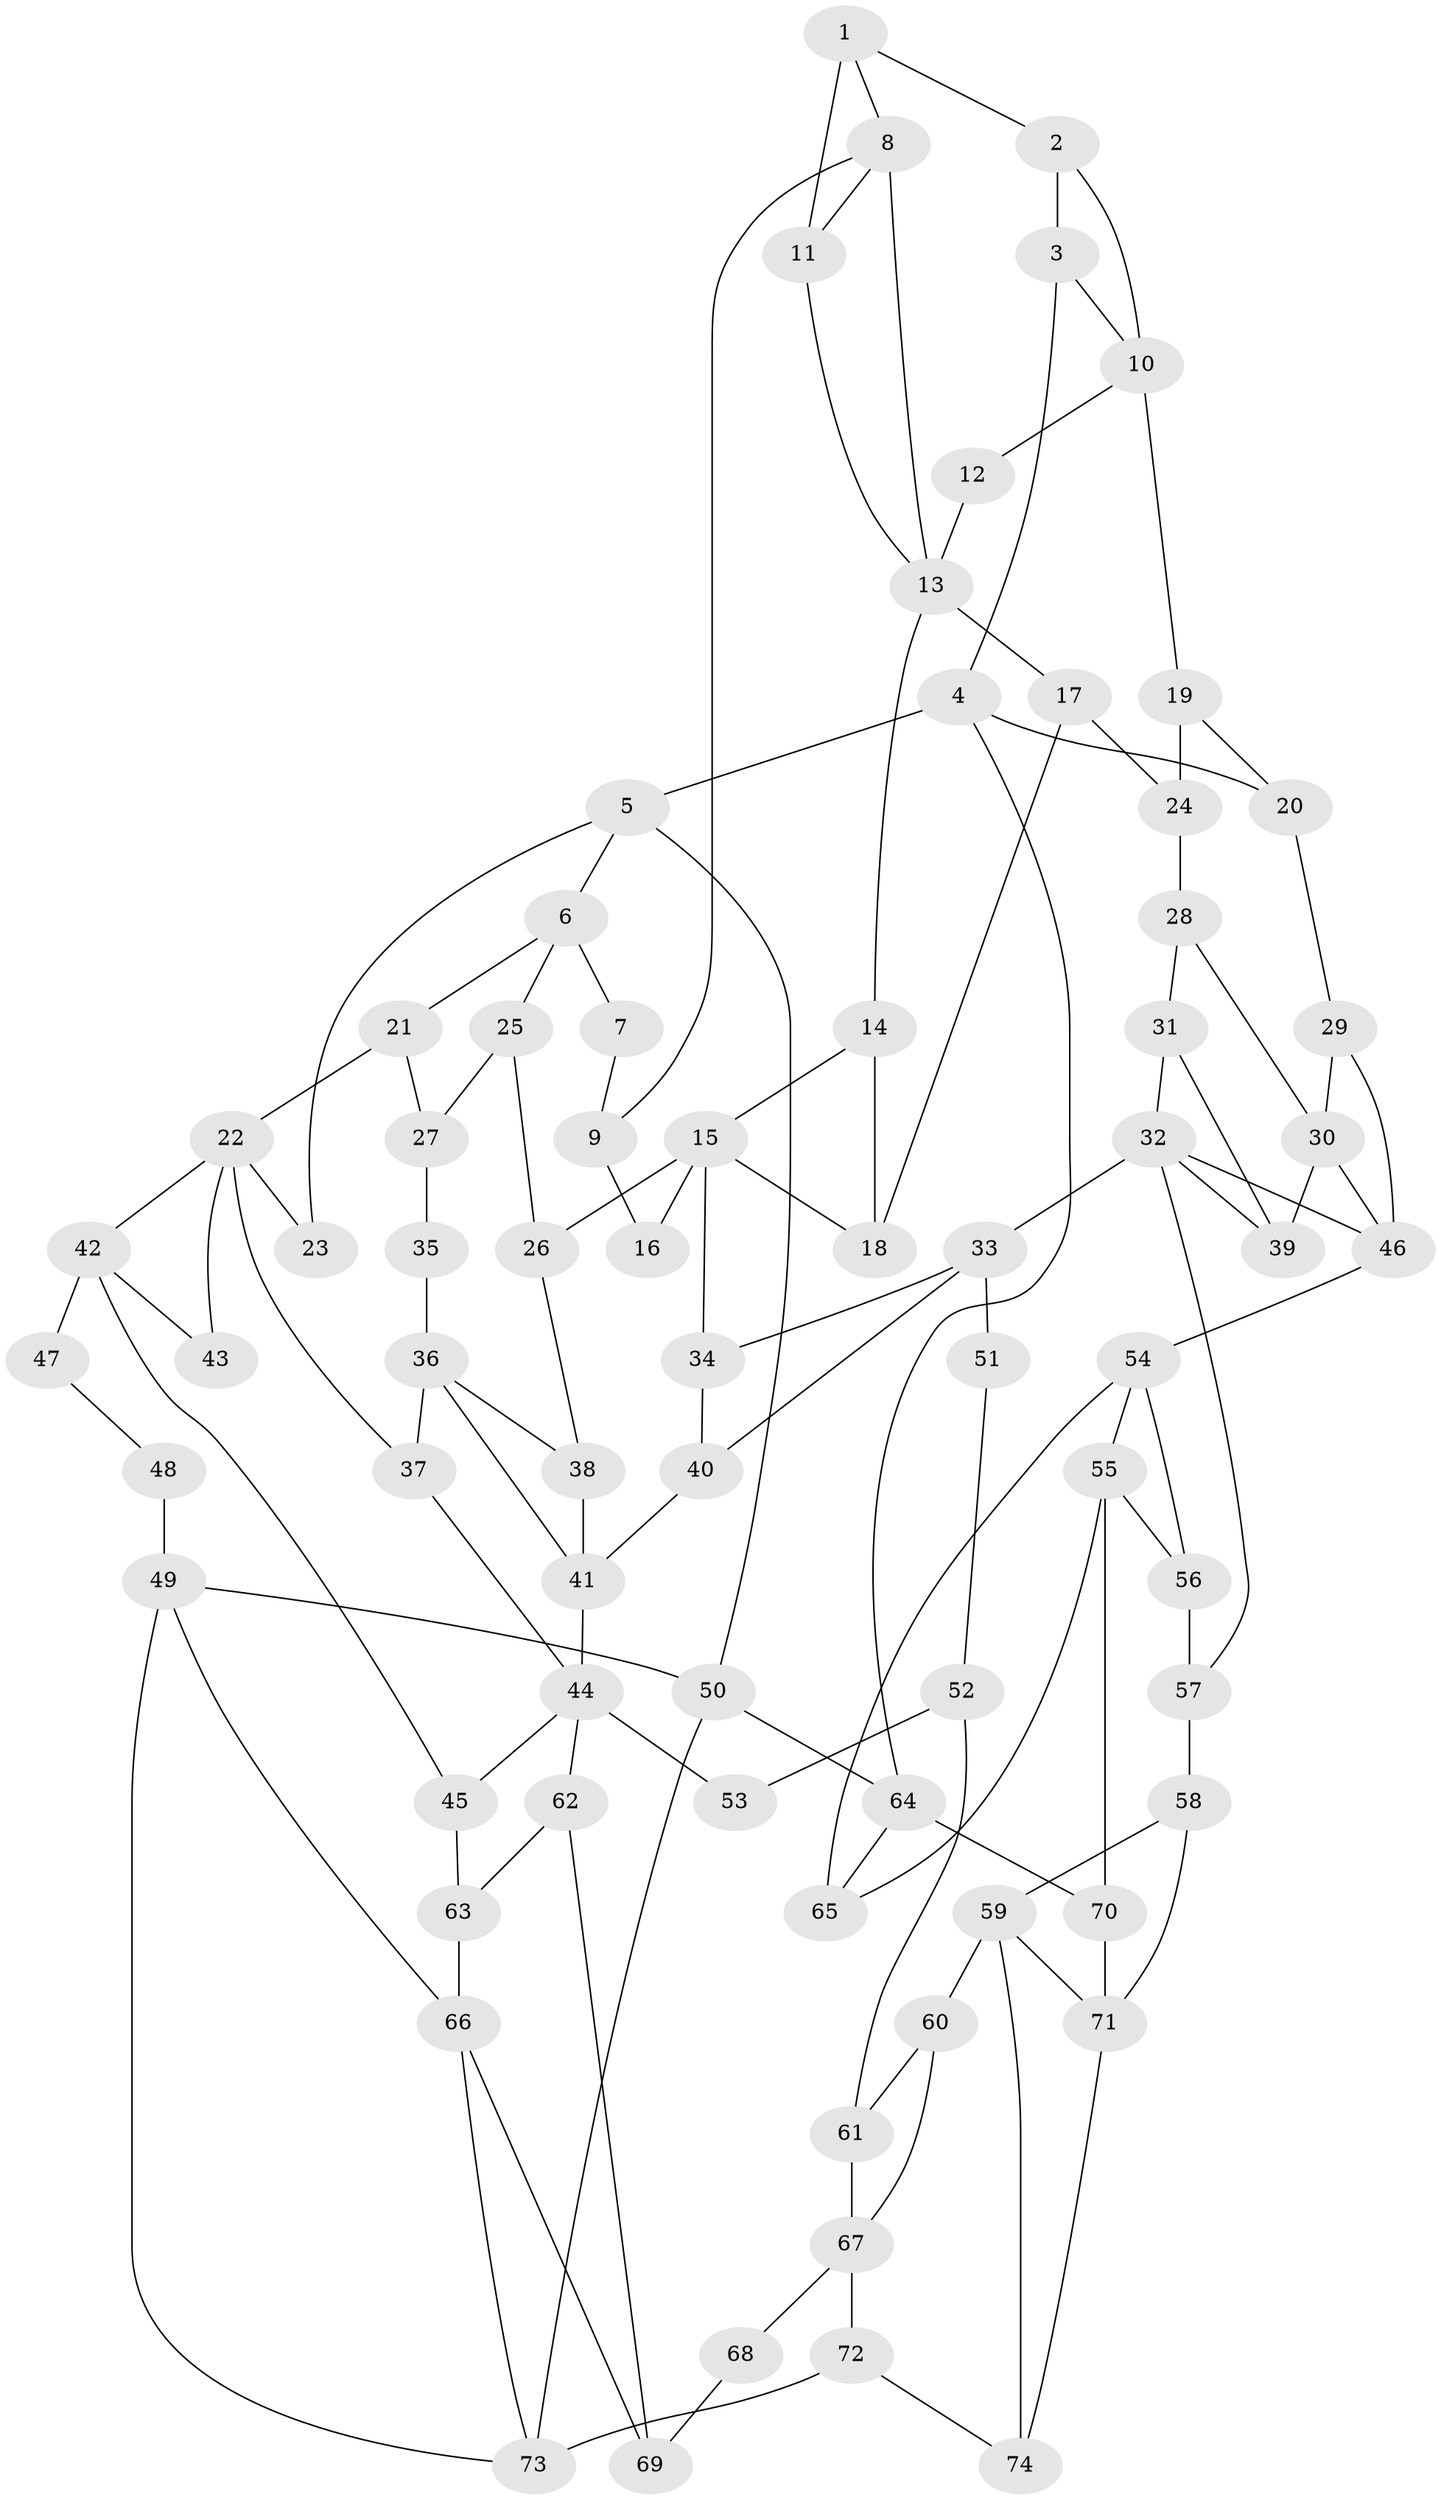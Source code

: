 // original degree distribution, {3: 0.013513513513513514, 4: 0.24324324324324326, 6: 0.22972972972972974, 5: 0.5135135135135135}
// Generated by graph-tools (version 1.1) at 2025/38/03/09/25 02:38:54]
// undirected, 74 vertices, 121 edges
graph export_dot {
graph [start="1"]
  node [color=gray90,style=filled];
  1;
  2;
  3;
  4;
  5;
  6;
  7;
  8;
  9;
  10;
  11;
  12;
  13;
  14;
  15;
  16;
  17;
  18;
  19;
  20;
  21;
  22;
  23;
  24;
  25;
  26;
  27;
  28;
  29;
  30;
  31;
  32;
  33;
  34;
  35;
  36;
  37;
  38;
  39;
  40;
  41;
  42;
  43;
  44;
  45;
  46;
  47;
  48;
  49;
  50;
  51;
  52;
  53;
  54;
  55;
  56;
  57;
  58;
  59;
  60;
  61;
  62;
  63;
  64;
  65;
  66;
  67;
  68;
  69;
  70;
  71;
  72;
  73;
  74;
  1 -- 2 [weight=1.0];
  1 -- 8 [weight=1.0];
  1 -- 11 [weight=2.0];
  2 -- 3 [weight=1.0];
  2 -- 10 [weight=1.0];
  3 -- 4 [weight=1.0];
  3 -- 10 [weight=1.0];
  4 -- 5 [weight=1.0];
  4 -- 20 [weight=1.0];
  4 -- 64 [weight=1.0];
  5 -- 6 [weight=1.0];
  5 -- 23 [weight=1.0];
  5 -- 50 [weight=1.0];
  6 -- 7 [weight=2.0];
  6 -- 21 [weight=1.0];
  6 -- 25 [weight=2.0];
  7 -- 9 [weight=1.0];
  8 -- 9 [weight=1.0];
  8 -- 11 [weight=1.0];
  8 -- 13 [weight=1.0];
  9 -- 16 [weight=1.0];
  10 -- 12 [weight=2.0];
  10 -- 19 [weight=2.0];
  11 -- 13 [weight=1.0];
  12 -- 13 [weight=2.0];
  13 -- 14 [weight=1.0];
  13 -- 17 [weight=1.0];
  14 -- 15 [weight=1.0];
  14 -- 18 [weight=1.0];
  15 -- 16 [weight=2.0];
  15 -- 18 [weight=1.0];
  15 -- 26 [weight=1.0];
  15 -- 34 [weight=1.0];
  17 -- 18 [weight=1.0];
  17 -- 24 [weight=1.0];
  19 -- 20 [weight=1.0];
  19 -- 24 [weight=2.0];
  20 -- 29 [weight=1.0];
  21 -- 22 [weight=1.0];
  21 -- 27 [weight=1.0];
  22 -- 23 [weight=2.0];
  22 -- 37 [weight=1.0];
  22 -- 42 [weight=1.0];
  22 -- 43 [weight=1.0];
  24 -- 28 [weight=2.0];
  25 -- 26 [weight=1.0];
  25 -- 27 [weight=1.0];
  26 -- 38 [weight=1.0];
  27 -- 35 [weight=1.0];
  28 -- 30 [weight=2.0];
  28 -- 31 [weight=1.0];
  29 -- 30 [weight=1.0];
  29 -- 46 [weight=1.0];
  30 -- 39 [weight=2.0];
  30 -- 46 [weight=1.0];
  31 -- 32 [weight=1.0];
  31 -- 39 [weight=1.0];
  32 -- 33 [weight=2.0];
  32 -- 39 [weight=1.0];
  32 -- 46 [weight=1.0];
  32 -- 57 [weight=1.0];
  33 -- 34 [weight=1.0];
  33 -- 40 [weight=1.0];
  33 -- 51 [weight=2.0];
  34 -- 40 [weight=1.0];
  35 -- 36 [weight=2.0];
  36 -- 37 [weight=2.0];
  36 -- 38 [weight=1.0];
  36 -- 41 [weight=1.0];
  37 -- 44 [weight=1.0];
  38 -- 41 [weight=1.0];
  40 -- 41 [weight=2.0];
  41 -- 44 [weight=1.0];
  42 -- 43 [weight=2.0];
  42 -- 45 [weight=1.0];
  42 -- 47 [weight=2.0];
  44 -- 45 [weight=1.0];
  44 -- 53 [weight=2.0];
  44 -- 62 [weight=1.0];
  45 -- 63 [weight=1.0];
  46 -- 54 [weight=2.0];
  47 -- 48 [weight=1.0];
  48 -- 49 [weight=2.0];
  49 -- 50 [weight=1.0];
  49 -- 66 [weight=2.0];
  49 -- 73 [weight=1.0];
  50 -- 64 [weight=1.0];
  50 -- 73 [weight=1.0];
  51 -- 52 [weight=1.0];
  52 -- 53 [weight=1.0];
  52 -- 61 [weight=1.0];
  54 -- 55 [weight=2.0];
  54 -- 56 [weight=1.0];
  54 -- 65 [weight=1.0];
  55 -- 56 [weight=1.0];
  55 -- 65 [weight=1.0];
  55 -- 70 [weight=2.0];
  56 -- 57 [weight=1.0];
  57 -- 58 [weight=1.0];
  58 -- 59 [weight=1.0];
  58 -- 71 [weight=1.0];
  59 -- 60 [weight=2.0];
  59 -- 71 [weight=2.0];
  59 -- 74 [weight=1.0];
  60 -- 61 [weight=1.0];
  60 -- 67 [weight=2.0];
  61 -- 67 [weight=1.0];
  62 -- 63 [weight=1.0];
  62 -- 69 [weight=1.0];
  63 -- 66 [weight=1.0];
  64 -- 65 [weight=1.0];
  64 -- 70 [weight=1.0];
  66 -- 69 [weight=1.0];
  66 -- 73 [weight=1.0];
  67 -- 68 [weight=2.0];
  67 -- 72 [weight=1.0];
  68 -- 69 [weight=1.0];
  70 -- 71 [weight=2.0];
  71 -- 74 [weight=1.0];
  72 -- 73 [weight=2.0];
  72 -- 74 [weight=1.0];
}
